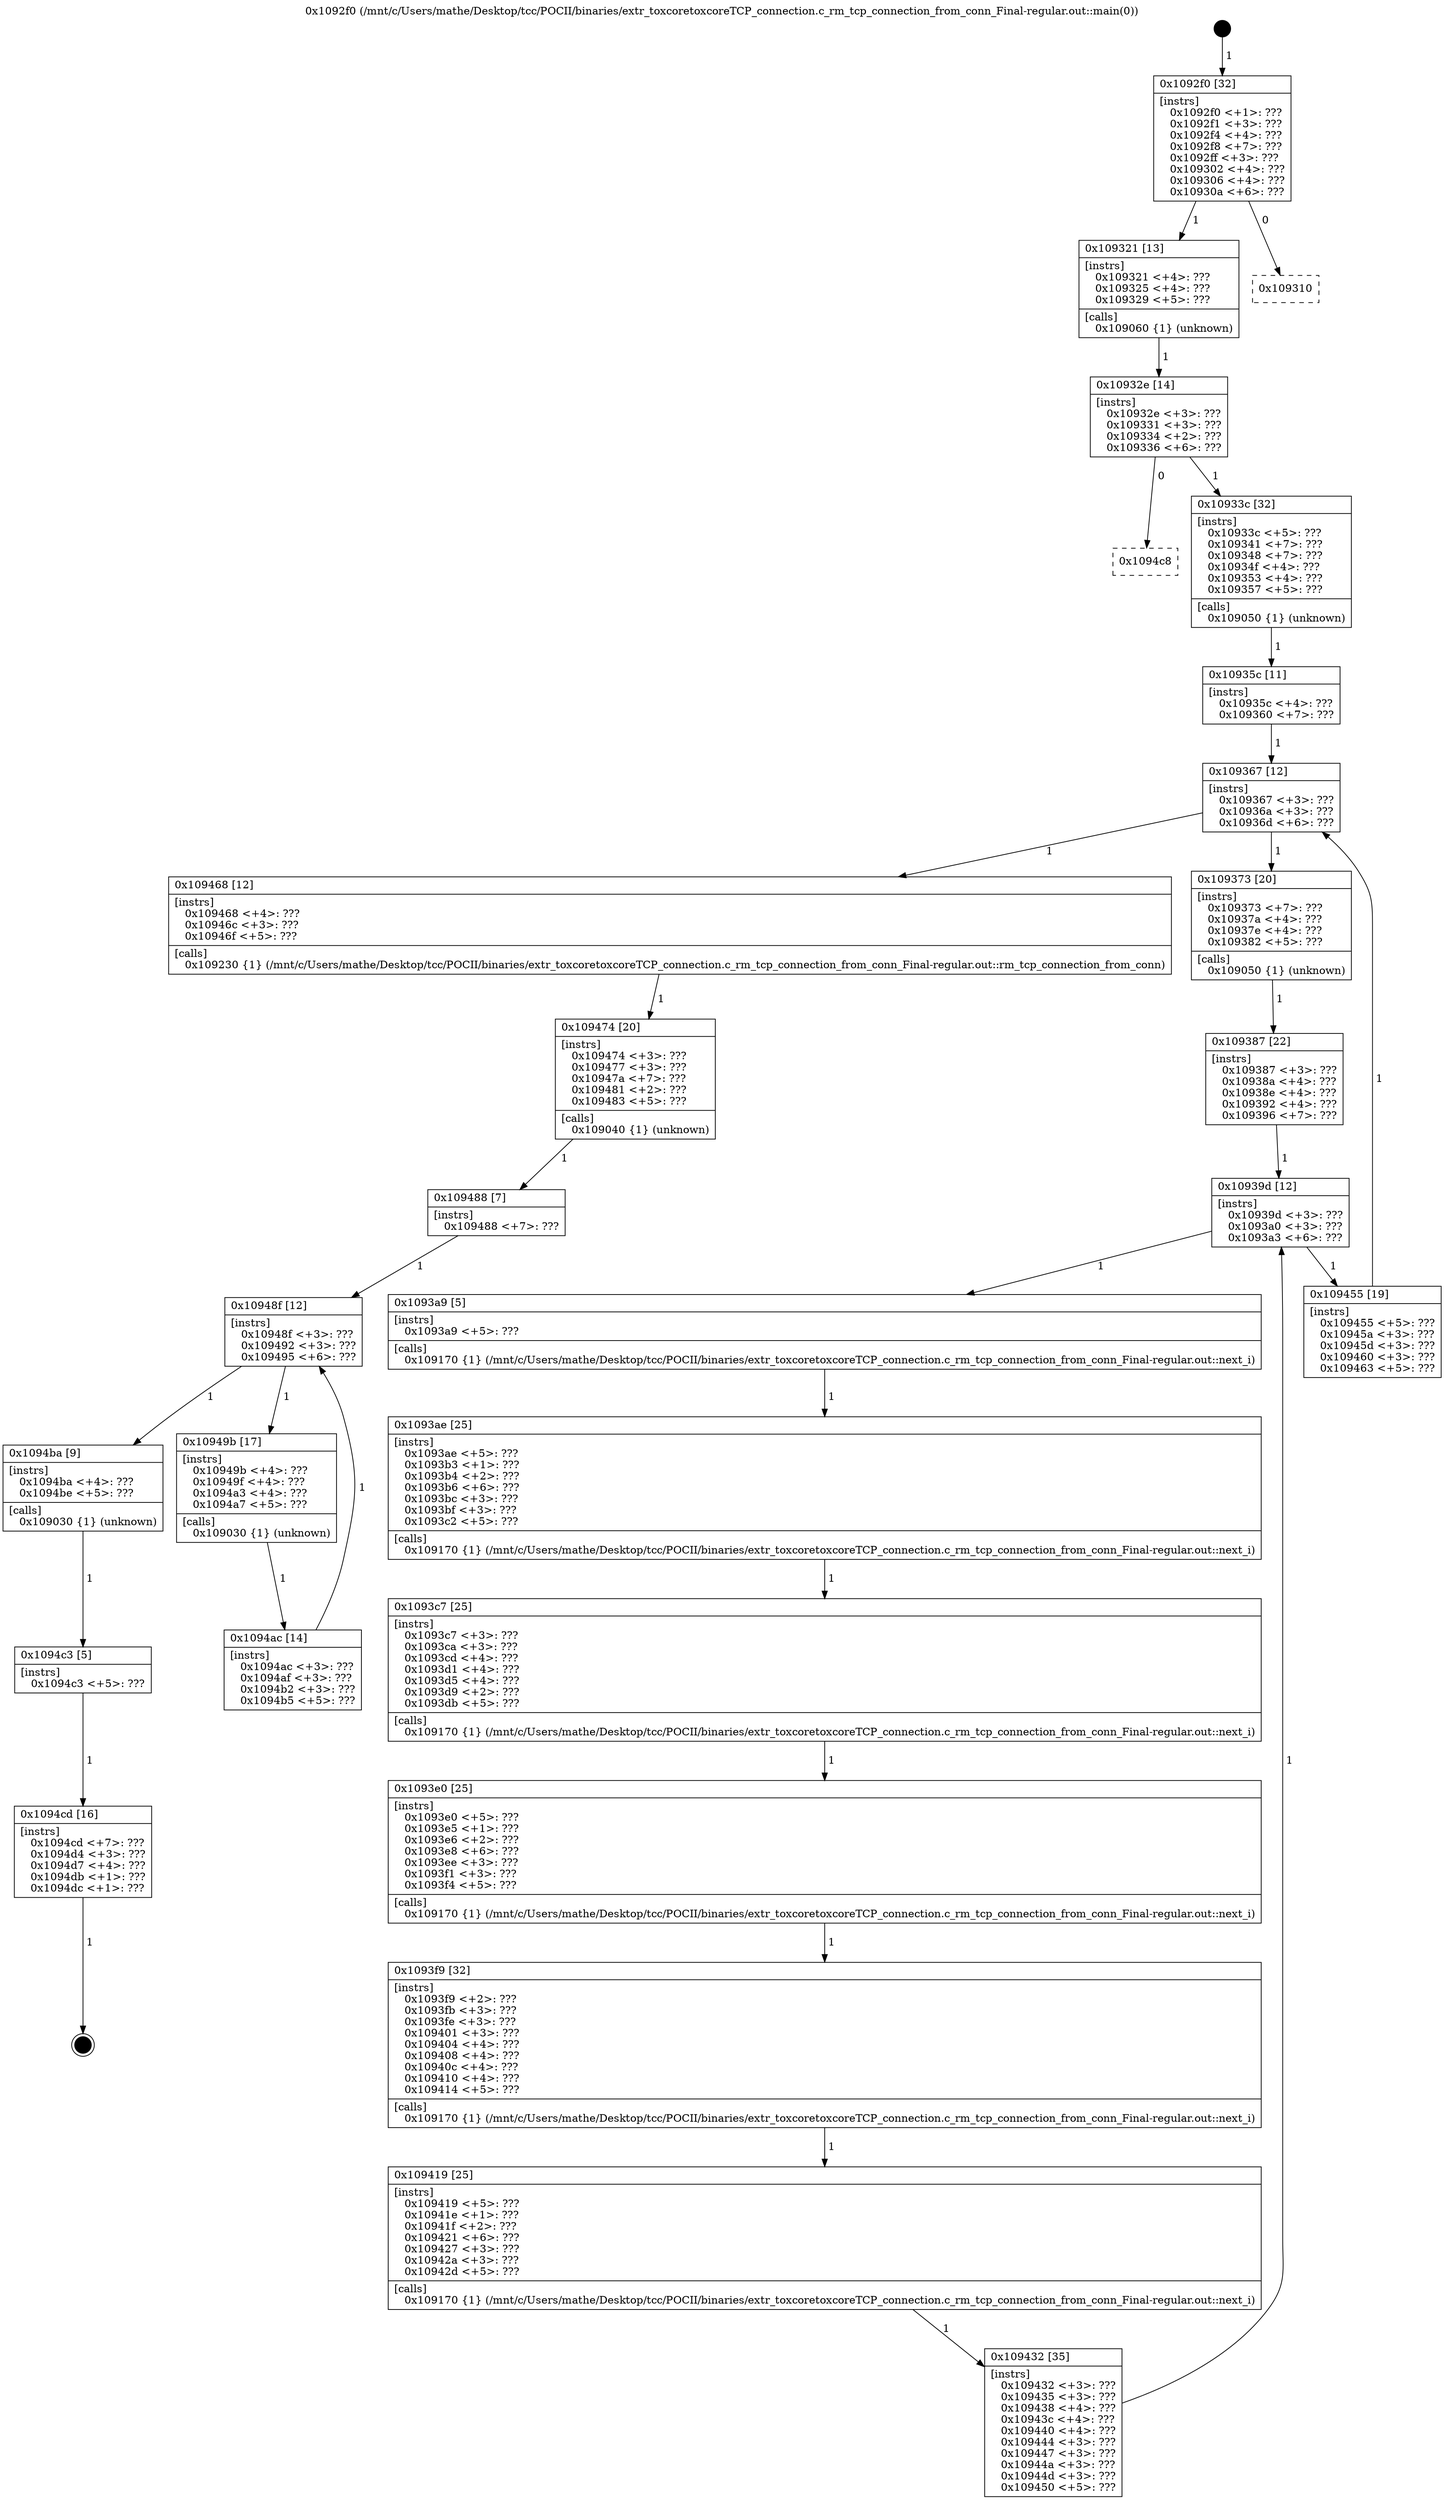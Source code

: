 digraph "0x1092f0" {
  label = "0x1092f0 (/mnt/c/Users/mathe/Desktop/tcc/POCII/binaries/extr_toxcoretoxcoreTCP_connection.c_rm_tcp_connection_from_conn_Final-regular.out::main(0))"
  labelloc = "t"
  node[shape=record]

  Entry [label="",width=0.3,height=0.3,shape=circle,fillcolor=black,style=filled]
  "0x1092f0" [label="{
     0x1092f0 [32]\l
     | [instrs]\l
     &nbsp;&nbsp;0x1092f0 \<+1\>: ???\l
     &nbsp;&nbsp;0x1092f1 \<+3\>: ???\l
     &nbsp;&nbsp;0x1092f4 \<+4\>: ???\l
     &nbsp;&nbsp;0x1092f8 \<+7\>: ???\l
     &nbsp;&nbsp;0x1092ff \<+3\>: ???\l
     &nbsp;&nbsp;0x109302 \<+4\>: ???\l
     &nbsp;&nbsp;0x109306 \<+4\>: ???\l
     &nbsp;&nbsp;0x10930a \<+6\>: ???\l
  }"]
  "0x109321" [label="{
     0x109321 [13]\l
     | [instrs]\l
     &nbsp;&nbsp;0x109321 \<+4\>: ???\l
     &nbsp;&nbsp;0x109325 \<+4\>: ???\l
     &nbsp;&nbsp;0x109329 \<+5\>: ???\l
     | [calls]\l
     &nbsp;&nbsp;0x109060 \{1\} (unknown)\l
  }"]
  "0x109310" [label="{
     0x109310\l
  }", style=dashed]
  "0x10932e" [label="{
     0x10932e [14]\l
     | [instrs]\l
     &nbsp;&nbsp;0x10932e \<+3\>: ???\l
     &nbsp;&nbsp;0x109331 \<+3\>: ???\l
     &nbsp;&nbsp;0x109334 \<+2\>: ???\l
     &nbsp;&nbsp;0x109336 \<+6\>: ???\l
  }"]
  "0x1094c8" [label="{
     0x1094c8\l
  }", style=dashed]
  "0x10933c" [label="{
     0x10933c [32]\l
     | [instrs]\l
     &nbsp;&nbsp;0x10933c \<+5\>: ???\l
     &nbsp;&nbsp;0x109341 \<+7\>: ???\l
     &nbsp;&nbsp;0x109348 \<+7\>: ???\l
     &nbsp;&nbsp;0x10934f \<+4\>: ???\l
     &nbsp;&nbsp;0x109353 \<+4\>: ???\l
     &nbsp;&nbsp;0x109357 \<+5\>: ???\l
     | [calls]\l
     &nbsp;&nbsp;0x109050 \{1\} (unknown)\l
  }"]
  Exit [label="",width=0.3,height=0.3,shape=circle,fillcolor=black,style=filled,peripheries=2]
  "0x109367" [label="{
     0x109367 [12]\l
     | [instrs]\l
     &nbsp;&nbsp;0x109367 \<+3\>: ???\l
     &nbsp;&nbsp;0x10936a \<+3\>: ???\l
     &nbsp;&nbsp;0x10936d \<+6\>: ???\l
  }"]
  "0x109468" [label="{
     0x109468 [12]\l
     | [instrs]\l
     &nbsp;&nbsp;0x109468 \<+4\>: ???\l
     &nbsp;&nbsp;0x10946c \<+3\>: ???\l
     &nbsp;&nbsp;0x10946f \<+5\>: ???\l
     | [calls]\l
     &nbsp;&nbsp;0x109230 \{1\} (/mnt/c/Users/mathe/Desktop/tcc/POCII/binaries/extr_toxcoretoxcoreTCP_connection.c_rm_tcp_connection_from_conn_Final-regular.out::rm_tcp_connection_from_conn)\l
  }"]
  "0x109373" [label="{
     0x109373 [20]\l
     | [instrs]\l
     &nbsp;&nbsp;0x109373 \<+7\>: ???\l
     &nbsp;&nbsp;0x10937a \<+4\>: ???\l
     &nbsp;&nbsp;0x10937e \<+4\>: ???\l
     &nbsp;&nbsp;0x109382 \<+5\>: ???\l
     | [calls]\l
     &nbsp;&nbsp;0x109050 \{1\} (unknown)\l
  }"]
  "0x10939d" [label="{
     0x10939d [12]\l
     | [instrs]\l
     &nbsp;&nbsp;0x10939d \<+3\>: ???\l
     &nbsp;&nbsp;0x1093a0 \<+3\>: ???\l
     &nbsp;&nbsp;0x1093a3 \<+6\>: ???\l
  }"]
  "0x109455" [label="{
     0x109455 [19]\l
     | [instrs]\l
     &nbsp;&nbsp;0x109455 \<+5\>: ???\l
     &nbsp;&nbsp;0x10945a \<+3\>: ???\l
     &nbsp;&nbsp;0x10945d \<+3\>: ???\l
     &nbsp;&nbsp;0x109460 \<+3\>: ???\l
     &nbsp;&nbsp;0x109463 \<+5\>: ???\l
  }"]
  "0x1093a9" [label="{
     0x1093a9 [5]\l
     | [instrs]\l
     &nbsp;&nbsp;0x1093a9 \<+5\>: ???\l
     | [calls]\l
     &nbsp;&nbsp;0x109170 \{1\} (/mnt/c/Users/mathe/Desktop/tcc/POCII/binaries/extr_toxcoretoxcoreTCP_connection.c_rm_tcp_connection_from_conn_Final-regular.out::next_i)\l
  }"]
  "0x1093ae" [label="{
     0x1093ae [25]\l
     | [instrs]\l
     &nbsp;&nbsp;0x1093ae \<+5\>: ???\l
     &nbsp;&nbsp;0x1093b3 \<+1\>: ???\l
     &nbsp;&nbsp;0x1093b4 \<+2\>: ???\l
     &nbsp;&nbsp;0x1093b6 \<+6\>: ???\l
     &nbsp;&nbsp;0x1093bc \<+3\>: ???\l
     &nbsp;&nbsp;0x1093bf \<+3\>: ???\l
     &nbsp;&nbsp;0x1093c2 \<+5\>: ???\l
     | [calls]\l
     &nbsp;&nbsp;0x109170 \{1\} (/mnt/c/Users/mathe/Desktop/tcc/POCII/binaries/extr_toxcoretoxcoreTCP_connection.c_rm_tcp_connection_from_conn_Final-regular.out::next_i)\l
  }"]
  "0x1093c7" [label="{
     0x1093c7 [25]\l
     | [instrs]\l
     &nbsp;&nbsp;0x1093c7 \<+3\>: ???\l
     &nbsp;&nbsp;0x1093ca \<+3\>: ???\l
     &nbsp;&nbsp;0x1093cd \<+4\>: ???\l
     &nbsp;&nbsp;0x1093d1 \<+4\>: ???\l
     &nbsp;&nbsp;0x1093d5 \<+4\>: ???\l
     &nbsp;&nbsp;0x1093d9 \<+2\>: ???\l
     &nbsp;&nbsp;0x1093db \<+5\>: ???\l
     | [calls]\l
     &nbsp;&nbsp;0x109170 \{1\} (/mnt/c/Users/mathe/Desktop/tcc/POCII/binaries/extr_toxcoretoxcoreTCP_connection.c_rm_tcp_connection_from_conn_Final-regular.out::next_i)\l
  }"]
  "0x1093e0" [label="{
     0x1093e0 [25]\l
     | [instrs]\l
     &nbsp;&nbsp;0x1093e0 \<+5\>: ???\l
     &nbsp;&nbsp;0x1093e5 \<+1\>: ???\l
     &nbsp;&nbsp;0x1093e6 \<+2\>: ???\l
     &nbsp;&nbsp;0x1093e8 \<+6\>: ???\l
     &nbsp;&nbsp;0x1093ee \<+3\>: ???\l
     &nbsp;&nbsp;0x1093f1 \<+3\>: ???\l
     &nbsp;&nbsp;0x1093f4 \<+5\>: ???\l
     | [calls]\l
     &nbsp;&nbsp;0x109170 \{1\} (/mnt/c/Users/mathe/Desktop/tcc/POCII/binaries/extr_toxcoretoxcoreTCP_connection.c_rm_tcp_connection_from_conn_Final-regular.out::next_i)\l
  }"]
  "0x1093f9" [label="{
     0x1093f9 [32]\l
     | [instrs]\l
     &nbsp;&nbsp;0x1093f9 \<+2\>: ???\l
     &nbsp;&nbsp;0x1093fb \<+3\>: ???\l
     &nbsp;&nbsp;0x1093fe \<+3\>: ???\l
     &nbsp;&nbsp;0x109401 \<+3\>: ???\l
     &nbsp;&nbsp;0x109404 \<+4\>: ???\l
     &nbsp;&nbsp;0x109408 \<+4\>: ???\l
     &nbsp;&nbsp;0x10940c \<+4\>: ???\l
     &nbsp;&nbsp;0x109410 \<+4\>: ???\l
     &nbsp;&nbsp;0x109414 \<+5\>: ???\l
     | [calls]\l
     &nbsp;&nbsp;0x109170 \{1\} (/mnt/c/Users/mathe/Desktop/tcc/POCII/binaries/extr_toxcoretoxcoreTCP_connection.c_rm_tcp_connection_from_conn_Final-regular.out::next_i)\l
  }"]
  "0x109419" [label="{
     0x109419 [25]\l
     | [instrs]\l
     &nbsp;&nbsp;0x109419 \<+5\>: ???\l
     &nbsp;&nbsp;0x10941e \<+1\>: ???\l
     &nbsp;&nbsp;0x10941f \<+2\>: ???\l
     &nbsp;&nbsp;0x109421 \<+6\>: ???\l
     &nbsp;&nbsp;0x109427 \<+3\>: ???\l
     &nbsp;&nbsp;0x10942a \<+3\>: ???\l
     &nbsp;&nbsp;0x10942d \<+5\>: ???\l
     | [calls]\l
     &nbsp;&nbsp;0x109170 \{1\} (/mnt/c/Users/mathe/Desktop/tcc/POCII/binaries/extr_toxcoretoxcoreTCP_connection.c_rm_tcp_connection_from_conn_Final-regular.out::next_i)\l
  }"]
  "0x109432" [label="{
     0x109432 [35]\l
     | [instrs]\l
     &nbsp;&nbsp;0x109432 \<+3\>: ???\l
     &nbsp;&nbsp;0x109435 \<+3\>: ???\l
     &nbsp;&nbsp;0x109438 \<+4\>: ???\l
     &nbsp;&nbsp;0x10943c \<+4\>: ???\l
     &nbsp;&nbsp;0x109440 \<+4\>: ???\l
     &nbsp;&nbsp;0x109444 \<+3\>: ???\l
     &nbsp;&nbsp;0x109447 \<+3\>: ???\l
     &nbsp;&nbsp;0x10944a \<+3\>: ???\l
     &nbsp;&nbsp;0x10944d \<+3\>: ???\l
     &nbsp;&nbsp;0x109450 \<+5\>: ???\l
  }"]
  "0x109387" [label="{
     0x109387 [22]\l
     | [instrs]\l
     &nbsp;&nbsp;0x109387 \<+3\>: ???\l
     &nbsp;&nbsp;0x10938a \<+4\>: ???\l
     &nbsp;&nbsp;0x10938e \<+4\>: ???\l
     &nbsp;&nbsp;0x109392 \<+4\>: ???\l
     &nbsp;&nbsp;0x109396 \<+7\>: ???\l
  }"]
  "0x1094cd" [label="{
     0x1094cd [16]\l
     | [instrs]\l
     &nbsp;&nbsp;0x1094cd \<+7\>: ???\l
     &nbsp;&nbsp;0x1094d4 \<+3\>: ???\l
     &nbsp;&nbsp;0x1094d7 \<+4\>: ???\l
     &nbsp;&nbsp;0x1094db \<+1\>: ???\l
     &nbsp;&nbsp;0x1094dc \<+1\>: ???\l
  }"]
  "0x10935c" [label="{
     0x10935c [11]\l
     | [instrs]\l
     &nbsp;&nbsp;0x10935c \<+4\>: ???\l
     &nbsp;&nbsp;0x109360 \<+7\>: ???\l
  }"]
  "0x109474" [label="{
     0x109474 [20]\l
     | [instrs]\l
     &nbsp;&nbsp;0x109474 \<+3\>: ???\l
     &nbsp;&nbsp;0x109477 \<+3\>: ???\l
     &nbsp;&nbsp;0x10947a \<+7\>: ???\l
     &nbsp;&nbsp;0x109481 \<+2\>: ???\l
     &nbsp;&nbsp;0x109483 \<+5\>: ???\l
     | [calls]\l
     &nbsp;&nbsp;0x109040 \{1\} (unknown)\l
  }"]
  "0x10948f" [label="{
     0x10948f [12]\l
     | [instrs]\l
     &nbsp;&nbsp;0x10948f \<+3\>: ???\l
     &nbsp;&nbsp;0x109492 \<+3\>: ???\l
     &nbsp;&nbsp;0x109495 \<+6\>: ???\l
  }"]
  "0x1094ba" [label="{
     0x1094ba [9]\l
     | [instrs]\l
     &nbsp;&nbsp;0x1094ba \<+4\>: ???\l
     &nbsp;&nbsp;0x1094be \<+5\>: ???\l
     | [calls]\l
     &nbsp;&nbsp;0x109030 \{1\} (unknown)\l
  }"]
  "0x10949b" [label="{
     0x10949b [17]\l
     | [instrs]\l
     &nbsp;&nbsp;0x10949b \<+4\>: ???\l
     &nbsp;&nbsp;0x10949f \<+4\>: ???\l
     &nbsp;&nbsp;0x1094a3 \<+4\>: ???\l
     &nbsp;&nbsp;0x1094a7 \<+5\>: ???\l
     | [calls]\l
     &nbsp;&nbsp;0x109030 \{1\} (unknown)\l
  }"]
  "0x1094ac" [label="{
     0x1094ac [14]\l
     | [instrs]\l
     &nbsp;&nbsp;0x1094ac \<+3\>: ???\l
     &nbsp;&nbsp;0x1094af \<+3\>: ???\l
     &nbsp;&nbsp;0x1094b2 \<+3\>: ???\l
     &nbsp;&nbsp;0x1094b5 \<+5\>: ???\l
  }"]
  "0x109488" [label="{
     0x109488 [7]\l
     | [instrs]\l
     &nbsp;&nbsp;0x109488 \<+7\>: ???\l
  }"]
  "0x1094c3" [label="{
     0x1094c3 [5]\l
     | [instrs]\l
     &nbsp;&nbsp;0x1094c3 \<+5\>: ???\l
  }"]
  Entry -> "0x1092f0" [label=" 1"]
  "0x1092f0" -> "0x109321" [label=" 1"]
  "0x1092f0" -> "0x109310" [label=" 0"]
  "0x109321" -> "0x10932e" [label=" 1"]
  "0x10932e" -> "0x1094c8" [label=" 0"]
  "0x10932e" -> "0x10933c" [label=" 1"]
  "0x1094cd" -> Exit [label=" 1"]
  "0x10933c" -> "0x10935c" [label=" 1"]
  "0x109367" -> "0x109468" [label=" 1"]
  "0x109367" -> "0x109373" [label=" 1"]
  "0x109373" -> "0x109387" [label=" 1"]
  "0x10939d" -> "0x109455" [label=" 1"]
  "0x10939d" -> "0x1093a9" [label=" 1"]
  "0x1093a9" -> "0x1093ae" [label=" 1"]
  "0x1093ae" -> "0x1093c7" [label=" 1"]
  "0x1093c7" -> "0x1093e0" [label=" 1"]
  "0x1093e0" -> "0x1093f9" [label=" 1"]
  "0x1093f9" -> "0x109419" [label=" 1"]
  "0x109419" -> "0x109432" [label=" 1"]
  "0x109387" -> "0x10939d" [label=" 1"]
  "0x109432" -> "0x10939d" [label=" 1"]
  "0x1094c3" -> "0x1094cd" [label=" 1"]
  "0x10935c" -> "0x109367" [label=" 1"]
  "0x109455" -> "0x109367" [label=" 1"]
  "0x109468" -> "0x109474" [label=" 1"]
  "0x109474" -> "0x109488" [label=" 1"]
  "0x10948f" -> "0x1094ba" [label=" 1"]
  "0x10948f" -> "0x10949b" [label=" 1"]
  "0x10949b" -> "0x1094ac" [label=" 1"]
  "0x109488" -> "0x10948f" [label=" 1"]
  "0x1094ac" -> "0x10948f" [label=" 1"]
  "0x1094ba" -> "0x1094c3" [label=" 1"]
}
